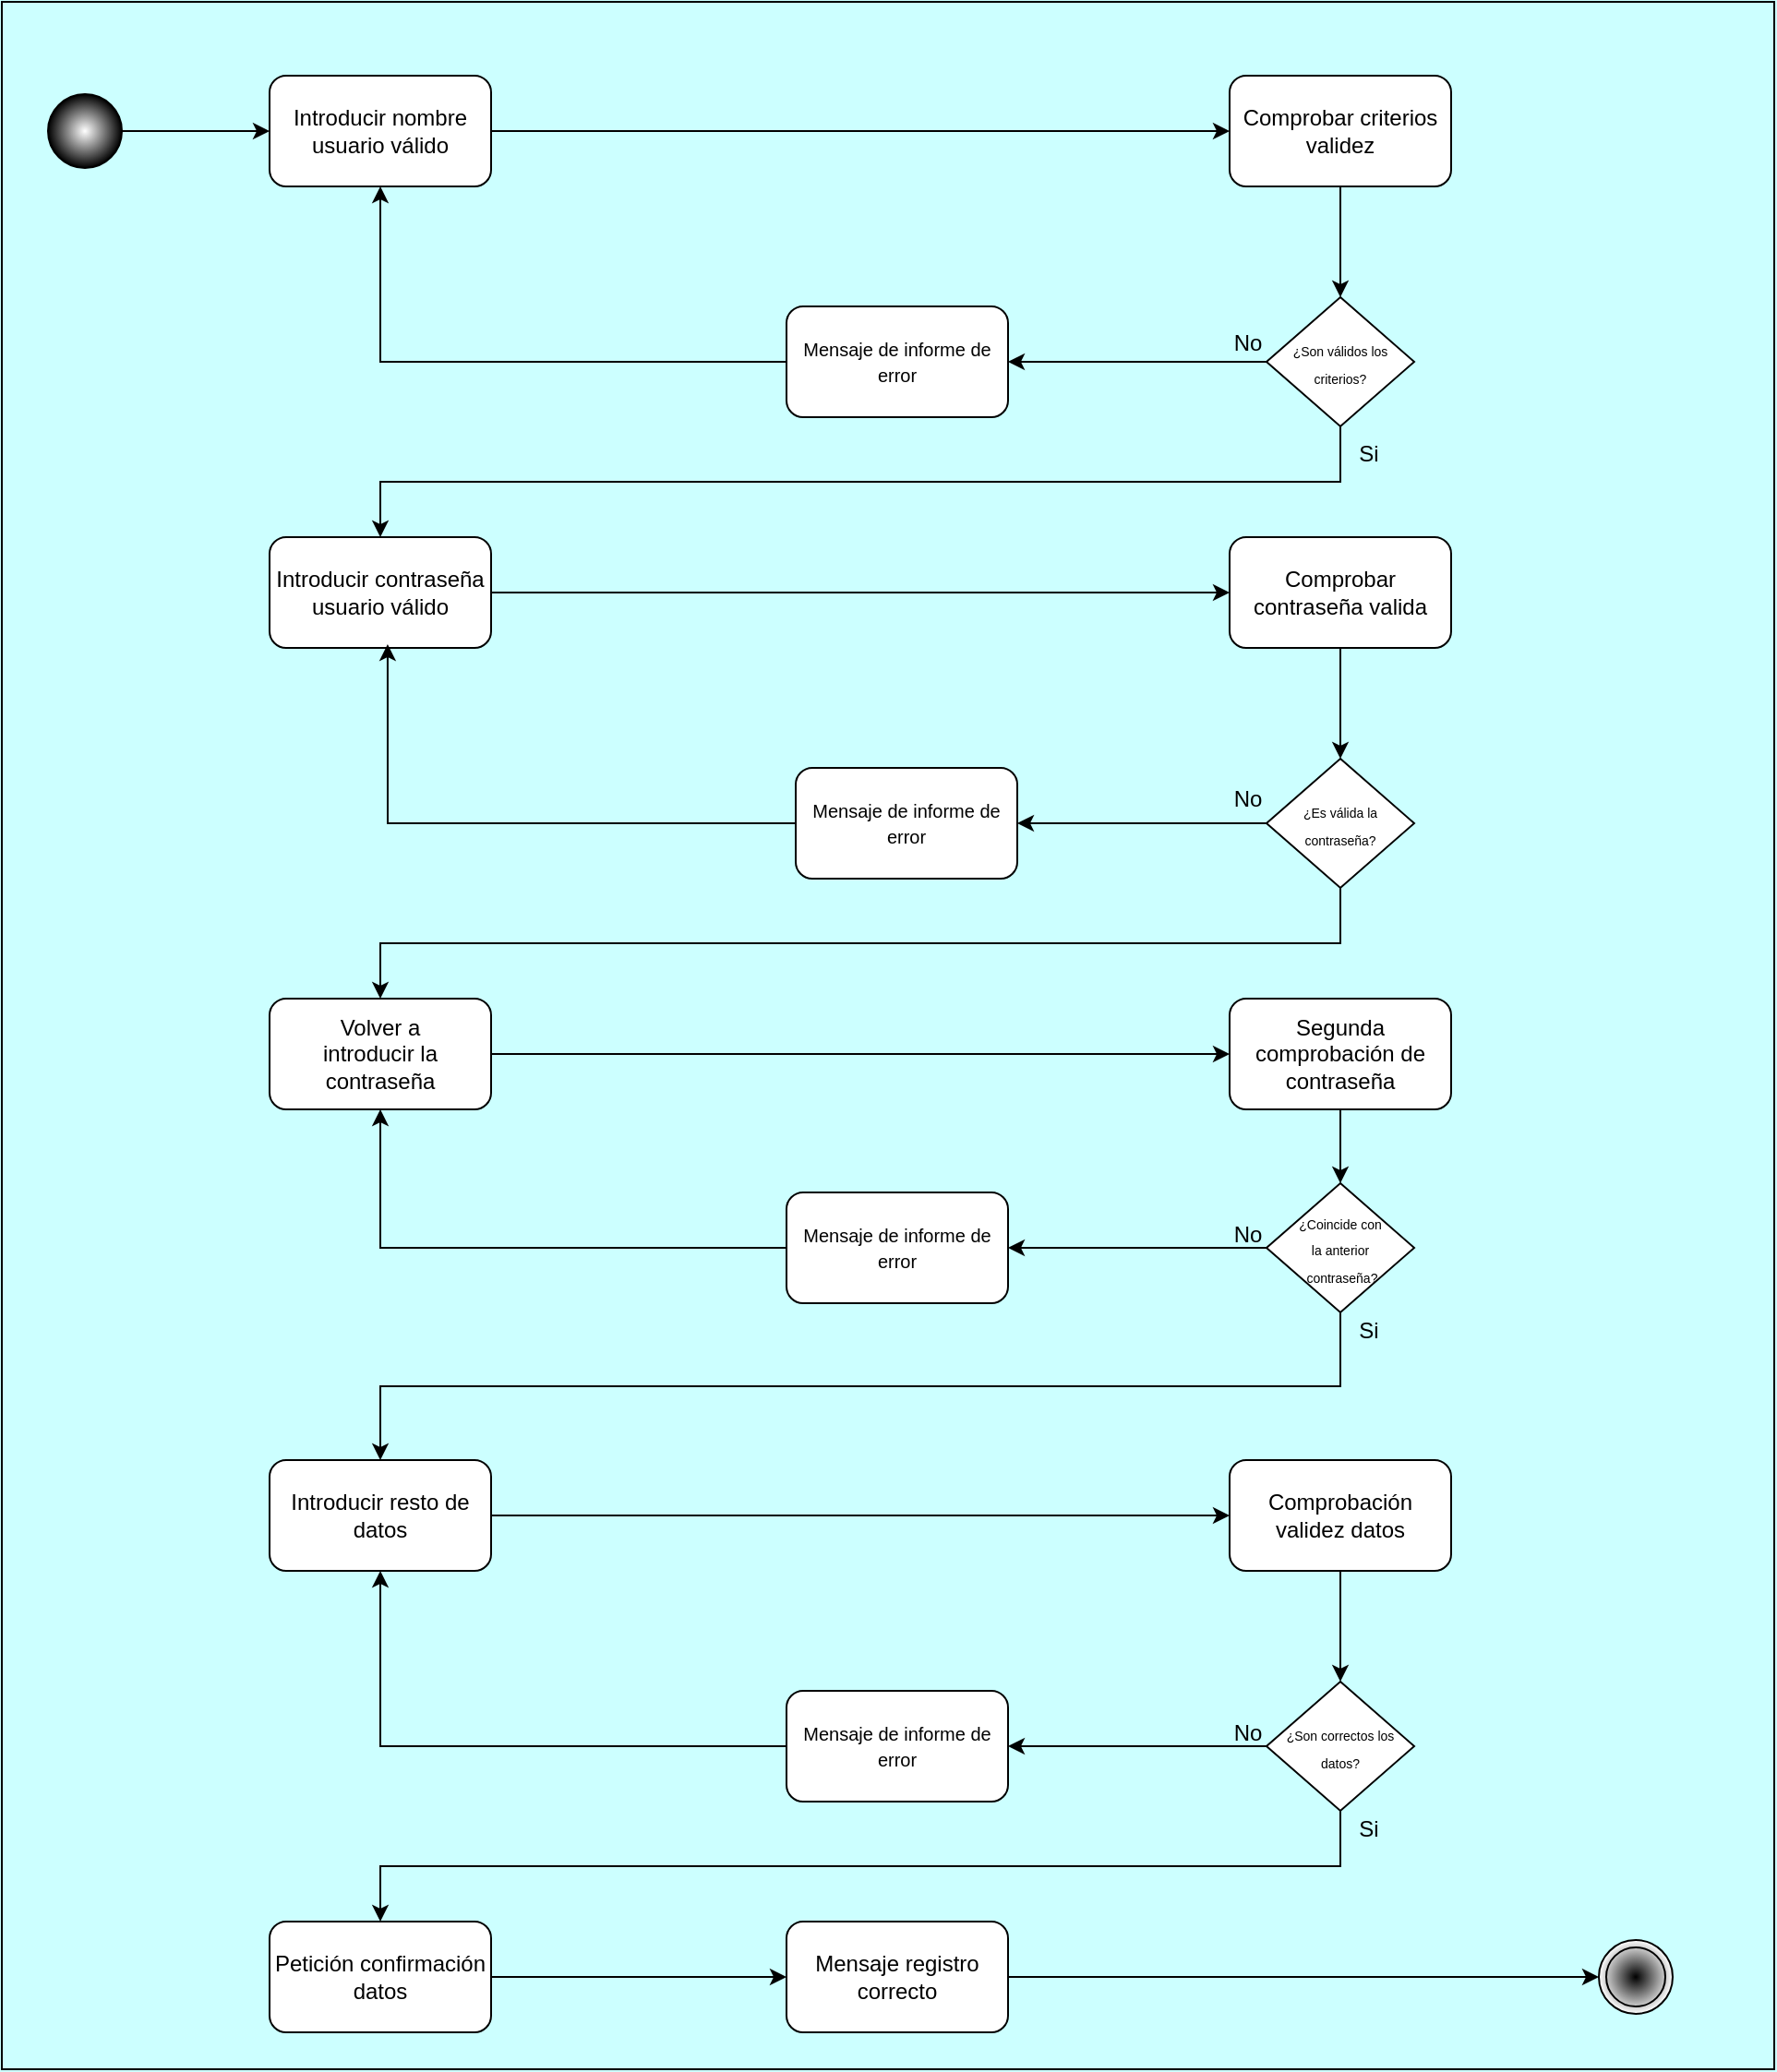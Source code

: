 <mxfile version="23.1.1" type="device">
  <diagram name="Página-1" id="Rganr19uKsDzd_jjGSZs">
    <mxGraphModel dx="2868" dy="1492" grid="1" gridSize="10" guides="1" tooltips="1" connect="1" arrows="1" fold="1" page="1" pageScale="1" pageWidth="1169" pageHeight="827" background="#CCFFFF" math="0" shadow="0">
      <root>
        <mxCell id="0" />
        <mxCell id="1" parent="0" />
        <mxCell id="a1O-umeRUMWwYTT1bDma-7" style="edgeStyle=orthogonalEdgeStyle;rounded=0;orthogonalLoop=1;jettySize=auto;html=1;exitX=1;exitY=0.5;exitDx=0;exitDy=0;entryX=0;entryY=0.5;entryDx=0;entryDy=0;" parent="1" source="KhnNNgycjfnA8WjDQx8Y-1" target="a1O-umeRUMWwYTT1bDma-2" edge="1">
          <mxGeometry relative="1" as="geometry" />
        </mxCell>
        <mxCell id="KhnNNgycjfnA8WjDQx8Y-1" value="&lt;div&gt;Introducir nombre usuario válido&lt;/div&gt;" style="rounded=1;whiteSpace=wrap;html=1;" parent="1" vertex="1">
          <mxGeometry x="265" y="200" width="120" height="60" as="geometry" />
        </mxCell>
        <mxCell id="a1O-umeRUMWwYTT1bDma-13" style="edgeStyle=orthogonalEdgeStyle;rounded=0;orthogonalLoop=1;jettySize=auto;html=1;exitX=1;exitY=0.5;exitDx=0;exitDy=0;" parent="1" source="KhnNNgycjfnA8WjDQx8Y-6" target="KhnNNgycjfnA8WjDQx8Y-1" edge="1">
          <mxGeometry relative="1" as="geometry" />
        </mxCell>
        <mxCell id="KhnNNgycjfnA8WjDQx8Y-6" value="" style="ellipse;whiteSpace=wrap;html=1;aspect=fixed;fillColor=#FFFFFF;fillStyle=auto;gradientColor=#000000;gradientDirection=radial;" parent="1" vertex="1">
          <mxGeometry x="145" y="210" width="40" height="40" as="geometry" />
        </mxCell>
        <mxCell id="KhnNNgycjfnA8WjDQx8Y-18" value="" style="ellipse;shape=doubleEllipse;whiteSpace=wrap;html=1;aspect=fixed;gradientColor=#FFFFFF;gradientDirection=radial;fillColor=#000000;" parent="1" vertex="1">
          <mxGeometry x="985" y="1210" width="40" height="40" as="geometry" />
        </mxCell>
        <mxCell id="a1O-umeRUMWwYTT1bDma-8" style="edgeStyle=orthogonalEdgeStyle;rounded=0;orthogonalLoop=1;jettySize=auto;html=1;exitX=0.5;exitY=1;exitDx=0;exitDy=0;" parent="1" source="a1O-umeRUMWwYTT1bDma-2" target="a1O-umeRUMWwYTT1bDma-3" edge="1">
          <mxGeometry relative="1" as="geometry" />
        </mxCell>
        <mxCell id="a1O-umeRUMWwYTT1bDma-2" value="&lt;div&gt;Comprobar criterios validez&lt;/div&gt;" style="rounded=1;whiteSpace=wrap;html=1;" parent="1" vertex="1">
          <mxGeometry x="785" y="200" width="120" height="60" as="geometry" />
        </mxCell>
        <mxCell id="a1O-umeRUMWwYTT1bDma-9" style="edgeStyle=orthogonalEdgeStyle;rounded=0;orthogonalLoop=1;jettySize=auto;html=1;exitX=0;exitY=0.5;exitDx=0;exitDy=0;" parent="1" source="a1O-umeRUMWwYTT1bDma-3" target="a1O-umeRUMWwYTT1bDma-6" edge="1">
          <mxGeometry relative="1" as="geometry" />
        </mxCell>
        <mxCell id="a1O-umeRUMWwYTT1bDma-14" style="edgeStyle=orthogonalEdgeStyle;rounded=0;orthogonalLoop=1;jettySize=auto;html=1;exitX=0.5;exitY=1;exitDx=0;exitDy=0;entryX=0.5;entryY=0;entryDx=0;entryDy=0;" parent="1" source="a1O-umeRUMWwYTT1bDma-3" target="a1O-umeRUMWwYTT1bDma-11" edge="1">
          <mxGeometry relative="1" as="geometry" />
        </mxCell>
        <mxCell id="a1O-umeRUMWwYTT1bDma-3" value="&lt;font style=&quot;font-size: 7px;&quot;&gt;¿Son válidos los criterios?&lt;/font&gt;" style="rhombus;whiteSpace=wrap;html=1;" parent="1" vertex="1">
          <mxGeometry x="805" y="320" width="80" height="70" as="geometry" />
        </mxCell>
        <mxCell id="a1O-umeRUMWwYTT1bDma-4" value="Si" style="text;html=1;align=center;verticalAlign=middle;resizable=0;points=[];autosize=1;strokeColor=none;fillColor=none;" parent="1" vertex="1">
          <mxGeometry x="845" y="390" width="30" height="30" as="geometry" />
        </mxCell>
        <mxCell id="a1O-umeRUMWwYTT1bDma-5" value="No" style="text;html=1;strokeColor=none;fillColor=none;align=center;verticalAlign=middle;whiteSpace=wrap;rounded=0;" parent="1" vertex="1">
          <mxGeometry x="765" y="330" width="60" height="30" as="geometry" />
        </mxCell>
        <mxCell id="a1O-umeRUMWwYTT1bDma-12" style="edgeStyle=orthogonalEdgeStyle;rounded=0;orthogonalLoop=1;jettySize=auto;html=1;exitX=0;exitY=0.5;exitDx=0;exitDy=0;" parent="1" source="a1O-umeRUMWwYTT1bDma-6" target="KhnNNgycjfnA8WjDQx8Y-1" edge="1">
          <mxGeometry relative="1" as="geometry" />
        </mxCell>
        <mxCell id="a1O-umeRUMWwYTT1bDma-6" value="&lt;div style=&quot;font-size: 11px;&quot;&gt;&lt;font style=&quot;font-size: 10px;&quot;&gt;Mensaje de informe de error&lt;/font&gt;&lt;/div&gt;" style="rounded=1;whiteSpace=wrap;html=1;" parent="1" vertex="1">
          <mxGeometry x="545" y="325" width="120" height="60" as="geometry" />
        </mxCell>
        <mxCell id="a1O-umeRUMWwYTT1bDma-16" style="edgeStyle=orthogonalEdgeStyle;rounded=0;orthogonalLoop=1;jettySize=auto;html=1;exitX=1;exitY=0.5;exitDx=0;exitDy=0;" parent="1" source="a1O-umeRUMWwYTT1bDma-11" target="a1O-umeRUMWwYTT1bDma-15" edge="1">
          <mxGeometry relative="1" as="geometry" />
        </mxCell>
        <mxCell id="a1O-umeRUMWwYTT1bDma-11" value="&lt;div&gt;Introducir contraseña usuario válido&lt;/div&gt;" style="rounded=1;whiteSpace=wrap;html=1;" parent="1" vertex="1">
          <mxGeometry x="265" y="450" width="120" height="60" as="geometry" />
        </mxCell>
        <mxCell id="a1O-umeRUMWwYTT1bDma-18" style="edgeStyle=orthogonalEdgeStyle;rounded=0;orthogonalLoop=1;jettySize=auto;html=1;exitX=0.5;exitY=1;exitDx=0;exitDy=0;entryX=0.5;entryY=0;entryDx=0;entryDy=0;" parent="1" source="a1O-umeRUMWwYTT1bDma-15" target="a1O-umeRUMWwYTT1bDma-17" edge="1">
          <mxGeometry relative="1" as="geometry" />
        </mxCell>
        <mxCell id="a1O-umeRUMWwYTT1bDma-15" value="&lt;div&gt;Comprobar contraseña valida&lt;/div&gt;" style="rounded=1;whiteSpace=wrap;html=1;" parent="1" vertex="1">
          <mxGeometry x="785" y="450" width="120" height="60" as="geometry" />
        </mxCell>
        <mxCell id="a1O-umeRUMWwYTT1bDma-22" style="edgeStyle=orthogonalEdgeStyle;rounded=0;orthogonalLoop=1;jettySize=auto;html=1;exitX=0;exitY=0.5;exitDx=0;exitDy=0;entryX=1;entryY=0.5;entryDx=0;entryDy=0;" parent="1" source="a1O-umeRUMWwYTT1bDma-17" target="a1O-umeRUMWwYTT1bDma-21" edge="1">
          <mxGeometry relative="1" as="geometry" />
        </mxCell>
        <mxCell id="a1O-umeRUMWwYTT1bDma-25" style="edgeStyle=orthogonalEdgeStyle;rounded=0;orthogonalLoop=1;jettySize=auto;html=1;exitX=0.5;exitY=1;exitDx=0;exitDy=0;" parent="1" source="a1O-umeRUMWwYTT1bDma-17" target="a1O-umeRUMWwYTT1bDma-24" edge="1">
          <mxGeometry relative="1" as="geometry" />
        </mxCell>
        <mxCell id="a1O-umeRUMWwYTT1bDma-17" value="&lt;font style=&quot;font-size: 7px;&quot;&gt;¿Es válida la contraseña?&lt;/font&gt;" style="rhombus;whiteSpace=wrap;html=1;" parent="1" vertex="1">
          <mxGeometry x="805" y="570" width="80" height="70" as="geometry" />
        </mxCell>
        <mxCell id="a1O-umeRUMWwYTT1bDma-19" value="Si" style="text;html=1;align=center;verticalAlign=middle;resizable=0;points=[];autosize=1;strokeColor=none;fillColor=none;" parent="1" vertex="1">
          <mxGeometry x="845" y="865" width="30" height="30" as="geometry" />
        </mxCell>
        <mxCell id="a1O-umeRUMWwYTT1bDma-20" value="No" style="text;html=1;strokeColor=none;fillColor=none;align=center;verticalAlign=middle;whiteSpace=wrap;rounded=0;" parent="1" vertex="1">
          <mxGeometry x="775" y="584" width="40" height="16" as="geometry" />
        </mxCell>
        <mxCell id="a1O-umeRUMWwYTT1bDma-21" value="&lt;div style=&quot;font-size: 11px;&quot;&gt;&lt;font style=&quot;font-size: 10px;&quot;&gt;Mensaje de informe de error&lt;/font&gt;&lt;/div&gt;" style="rounded=1;whiteSpace=wrap;html=1;" parent="1" vertex="1">
          <mxGeometry x="550" y="575" width="120" height="60" as="geometry" />
        </mxCell>
        <mxCell id="a1O-umeRUMWwYTT1bDma-23" style="edgeStyle=orthogonalEdgeStyle;rounded=0;orthogonalLoop=1;jettySize=auto;html=1;exitX=0;exitY=0.5;exitDx=0;exitDy=0;entryX=0.533;entryY=0.967;entryDx=0;entryDy=0;entryPerimeter=0;" parent="1" source="a1O-umeRUMWwYTT1bDma-21" target="a1O-umeRUMWwYTT1bDma-11" edge="1">
          <mxGeometry relative="1" as="geometry" />
        </mxCell>
        <mxCell id="a1O-umeRUMWwYTT1bDma-27" style="edgeStyle=orthogonalEdgeStyle;rounded=0;orthogonalLoop=1;jettySize=auto;html=1;exitX=1;exitY=0.5;exitDx=0;exitDy=0;entryX=0;entryY=0.5;entryDx=0;entryDy=0;" parent="1" source="a1O-umeRUMWwYTT1bDma-24" target="a1O-umeRUMWwYTT1bDma-26" edge="1">
          <mxGeometry relative="1" as="geometry" />
        </mxCell>
        <mxCell id="a1O-umeRUMWwYTT1bDma-24" value="Volver a&lt;br&gt;&lt;div&gt;introducir la contraseña&lt;/div&gt;" style="rounded=1;whiteSpace=wrap;html=1;" parent="1" vertex="1">
          <mxGeometry x="265" y="700" width="120" height="60" as="geometry" />
        </mxCell>
        <mxCell id="a1O-umeRUMWwYTT1bDma-29" style="edgeStyle=orthogonalEdgeStyle;rounded=0;orthogonalLoop=1;jettySize=auto;html=1;exitX=0.5;exitY=1;exitDx=0;exitDy=0;" parent="1" source="a1O-umeRUMWwYTT1bDma-26" target="a1O-umeRUMWwYTT1bDma-28" edge="1">
          <mxGeometry relative="1" as="geometry" />
        </mxCell>
        <mxCell id="a1O-umeRUMWwYTT1bDma-26" value="Segunda &lt;br&gt;&lt;div&gt;comprobación de contraseña&lt;/div&gt;" style="rounded=1;whiteSpace=wrap;html=1;" parent="1" vertex="1">
          <mxGeometry x="785" y="700" width="120" height="60" as="geometry" />
        </mxCell>
        <mxCell id="a1O-umeRUMWwYTT1bDma-31" style="edgeStyle=orthogonalEdgeStyle;rounded=0;orthogonalLoop=1;jettySize=auto;html=1;exitX=0;exitY=0.5;exitDx=0;exitDy=0;entryX=1;entryY=0.5;entryDx=0;entryDy=0;" parent="1" source="a1O-umeRUMWwYTT1bDma-28" target="a1O-umeRUMWwYTT1bDma-30" edge="1">
          <mxGeometry relative="1" as="geometry" />
        </mxCell>
        <mxCell id="a1O-umeRUMWwYTT1bDma-34" style="edgeStyle=orthogonalEdgeStyle;rounded=0;orthogonalLoop=1;jettySize=auto;html=1;exitX=0.5;exitY=1;exitDx=0;exitDy=0;entryX=0.5;entryY=0;entryDx=0;entryDy=0;" parent="1" source="a1O-umeRUMWwYTT1bDma-28" target="a1O-umeRUMWwYTT1bDma-35" edge="1">
          <mxGeometry relative="1" as="geometry">
            <mxPoint x="845" y="950" as="targetPoint" />
          </mxGeometry>
        </mxCell>
        <mxCell id="a1O-umeRUMWwYTT1bDma-28" value="&lt;div&gt;&lt;font style=&quot;font-size: 7px;&quot;&gt;¿Coincide con&lt;/font&gt;&lt;/div&gt;&lt;div&gt;&lt;font style=&quot;font-size: 7px;&quot;&gt;la anterior &lt;br&gt;&lt;/font&gt;&lt;/div&gt;&lt;div&gt;&lt;font style=&quot;font-size: 7px;&quot;&gt;&amp;nbsp;contraseña?&lt;/font&gt;&lt;/div&gt;" style="rhombus;whiteSpace=wrap;html=1;" parent="1" vertex="1">
          <mxGeometry x="805" y="800" width="80" height="70" as="geometry" />
        </mxCell>
        <mxCell id="a1O-umeRUMWwYTT1bDma-32" style="edgeStyle=orthogonalEdgeStyle;rounded=0;orthogonalLoop=1;jettySize=auto;html=1;exitX=0;exitY=0.5;exitDx=0;exitDy=0;entryX=0.5;entryY=1;entryDx=0;entryDy=0;" parent="1" source="a1O-umeRUMWwYTT1bDma-30" target="a1O-umeRUMWwYTT1bDma-24" edge="1">
          <mxGeometry relative="1" as="geometry" />
        </mxCell>
        <mxCell id="a1O-umeRUMWwYTT1bDma-30" value="&lt;div style=&quot;font-size: 11px;&quot;&gt;&lt;font style=&quot;font-size: 10px;&quot;&gt;Mensaje de informe de error&lt;/font&gt;&lt;/div&gt;" style="rounded=1;whiteSpace=wrap;html=1;" parent="1" vertex="1">
          <mxGeometry x="545" y="805" width="120" height="60" as="geometry" />
        </mxCell>
        <mxCell id="a1O-umeRUMWwYTT1bDma-33" value="No" style="text;html=1;strokeColor=none;fillColor=none;align=center;verticalAlign=middle;whiteSpace=wrap;rounded=0;" parent="1" vertex="1">
          <mxGeometry x="775" y="820" width="40" height="16" as="geometry" />
        </mxCell>
        <mxCell id="a1O-umeRUMWwYTT1bDma-37" style="edgeStyle=orthogonalEdgeStyle;rounded=0;orthogonalLoop=1;jettySize=auto;html=1;exitX=1;exitY=0.5;exitDx=0;exitDy=0;entryX=0;entryY=0.5;entryDx=0;entryDy=0;" parent="1" source="a1O-umeRUMWwYTT1bDma-35" target="a1O-umeRUMWwYTT1bDma-36" edge="1">
          <mxGeometry relative="1" as="geometry" />
        </mxCell>
        <mxCell id="a1O-umeRUMWwYTT1bDma-35" value="Introducir resto de datos" style="rounded=1;whiteSpace=wrap;html=1;" parent="1" vertex="1">
          <mxGeometry x="265" y="950" width="120" height="60" as="geometry" />
        </mxCell>
        <mxCell id="a1O-umeRUMWwYTT1bDma-40" style="edgeStyle=orthogonalEdgeStyle;rounded=0;orthogonalLoop=1;jettySize=auto;html=1;exitX=0.5;exitY=1;exitDx=0;exitDy=0;" parent="1" source="a1O-umeRUMWwYTT1bDma-36" target="a1O-umeRUMWwYTT1bDma-39" edge="1">
          <mxGeometry relative="1" as="geometry" />
        </mxCell>
        <mxCell id="a1O-umeRUMWwYTT1bDma-36" value="Comprobación validez datos" style="rounded=1;whiteSpace=wrap;html=1;" parent="1" vertex="1">
          <mxGeometry x="785" y="950" width="120" height="60" as="geometry" />
        </mxCell>
        <mxCell id="a1O-umeRUMWwYTT1bDma-45" style="edgeStyle=orthogonalEdgeStyle;rounded=0;orthogonalLoop=1;jettySize=auto;html=1;exitX=0;exitY=0.5;exitDx=0;exitDy=0;entryX=0.5;entryY=1;entryDx=0;entryDy=0;" parent="1" source="a1O-umeRUMWwYTT1bDma-38" target="a1O-umeRUMWwYTT1bDma-35" edge="1">
          <mxGeometry relative="1" as="geometry" />
        </mxCell>
        <mxCell id="a1O-umeRUMWwYTT1bDma-38" value="&lt;div style=&quot;font-size: 11px;&quot;&gt;&lt;font style=&quot;font-size: 10px;&quot;&gt;Mensaje de informe de error&lt;/font&gt;&lt;/div&gt;" style="rounded=1;whiteSpace=wrap;html=1;" parent="1" vertex="1">
          <mxGeometry x="545" y="1075" width="120" height="60" as="geometry" />
        </mxCell>
        <mxCell id="a1O-umeRUMWwYTT1bDma-41" style="edgeStyle=orthogonalEdgeStyle;rounded=0;orthogonalLoop=1;jettySize=auto;html=1;exitX=0;exitY=0.5;exitDx=0;exitDy=0;" parent="1" source="a1O-umeRUMWwYTT1bDma-39" target="a1O-umeRUMWwYTT1bDma-38" edge="1">
          <mxGeometry relative="1" as="geometry" />
        </mxCell>
        <mxCell id="a1O-umeRUMWwYTT1bDma-42" style="edgeStyle=orthogonalEdgeStyle;rounded=0;orthogonalLoop=1;jettySize=auto;html=1;exitX=0.5;exitY=1;exitDx=0;exitDy=0;entryX=0.5;entryY=0;entryDx=0;entryDy=0;" parent="1" source="a1O-umeRUMWwYTT1bDma-39" target="a1O-umeRUMWwYTT1bDma-46" edge="1">
          <mxGeometry relative="1" as="geometry">
            <mxPoint x="845" y="1290" as="targetPoint" />
          </mxGeometry>
        </mxCell>
        <mxCell id="a1O-umeRUMWwYTT1bDma-39" value="&lt;div&gt;&lt;font style=&quot;font-size: 7px;&quot;&gt;¿Son correctos los datos?&lt;/font&gt;&lt;/div&gt;" style="rhombus;whiteSpace=wrap;html=1;" parent="1" vertex="1">
          <mxGeometry x="805" y="1070" width="80" height="70" as="geometry" />
        </mxCell>
        <mxCell id="a1O-umeRUMWwYTT1bDma-43" value="Si" style="text;html=1;align=center;verticalAlign=middle;resizable=0;points=[];autosize=1;strokeColor=none;fillColor=none;" parent="1" vertex="1">
          <mxGeometry x="845" y="1135" width="30" height="30" as="geometry" />
        </mxCell>
        <mxCell id="a1O-umeRUMWwYTT1bDma-44" value="No" style="text;html=1;strokeColor=none;fillColor=none;align=center;verticalAlign=middle;whiteSpace=wrap;rounded=0;" parent="1" vertex="1">
          <mxGeometry x="775" y="1090" width="40" height="16" as="geometry" />
        </mxCell>
        <mxCell id="a1O-umeRUMWwYTT1bDma-53" style="edgeStyle=orthogonalEdgeStyle;rounded=0;orthogonalLoop=1;jettySize=auto;html=1;exitX=1;exitY=0.5;exitDx=0;exitDy=0;" parent="1" source="a1O-umeRUMWwYTT1bDma-46" target="a1O-umeRUMWwYTT1bDma-50" edge="1">
          <mxGeometry relative="1" as="geometry" />
        </mxCell>
        <mxCell id="a1O-umeRUMWwYTT1bDma-46" value="Petición confirmación datos" style="rounded=1;whiteSpace=wrap;html=1;" parent="1" vertex="1">
          <mxGeometry x="265" y="1200" width="120" height="60" as="geometry" />
        </mxCell>
        <mxCell id="a1O-umeRUMWwYTT1bDma-54" style="edgeStyle=orthogonalEdgeStyle;rounded=0;orthogonalLoop=1;jettySize=auto;html=1;exitX=1;exitY=0.5;exitDx=0;exitDy=0;entryX=0;entryY=0.5;entryDx=0;entryDy=0;" parent="1" source="a1O-umeRUMWwYTT1bDma-50" target="KhnNNgycjfnA8WjDQx8Y-18" edge="1">
          <mxGeometry relative="1" as="geometry" />
        </mxCell>
        <mxCell id="a1O-umeRUMWwYTT1bDma-50" value="&lt;div&gt;Mensaje registro correcto&lt;/div&gt;" style="rounded=1;whiteSpace=wrap;html=1;" parent="1" vertex="1">
          <mxGeometry x="545" y="1200" width="120" height="60" as="geometry" />
        </mxCell>
        <mxCell id="KzaUuavE7K6FCb_VV6zs-1" value="" style="rounded=0;whiteSpace=wrap;html=1;fillColor=none;" vertex="1" parent="1">
          <mxGeometry x="120" y="160" width="960" height="1120" as="geometry" />
        </mxCell>
      </root>
    </mxGraphModel>
  </diagram>
</mxfile>
